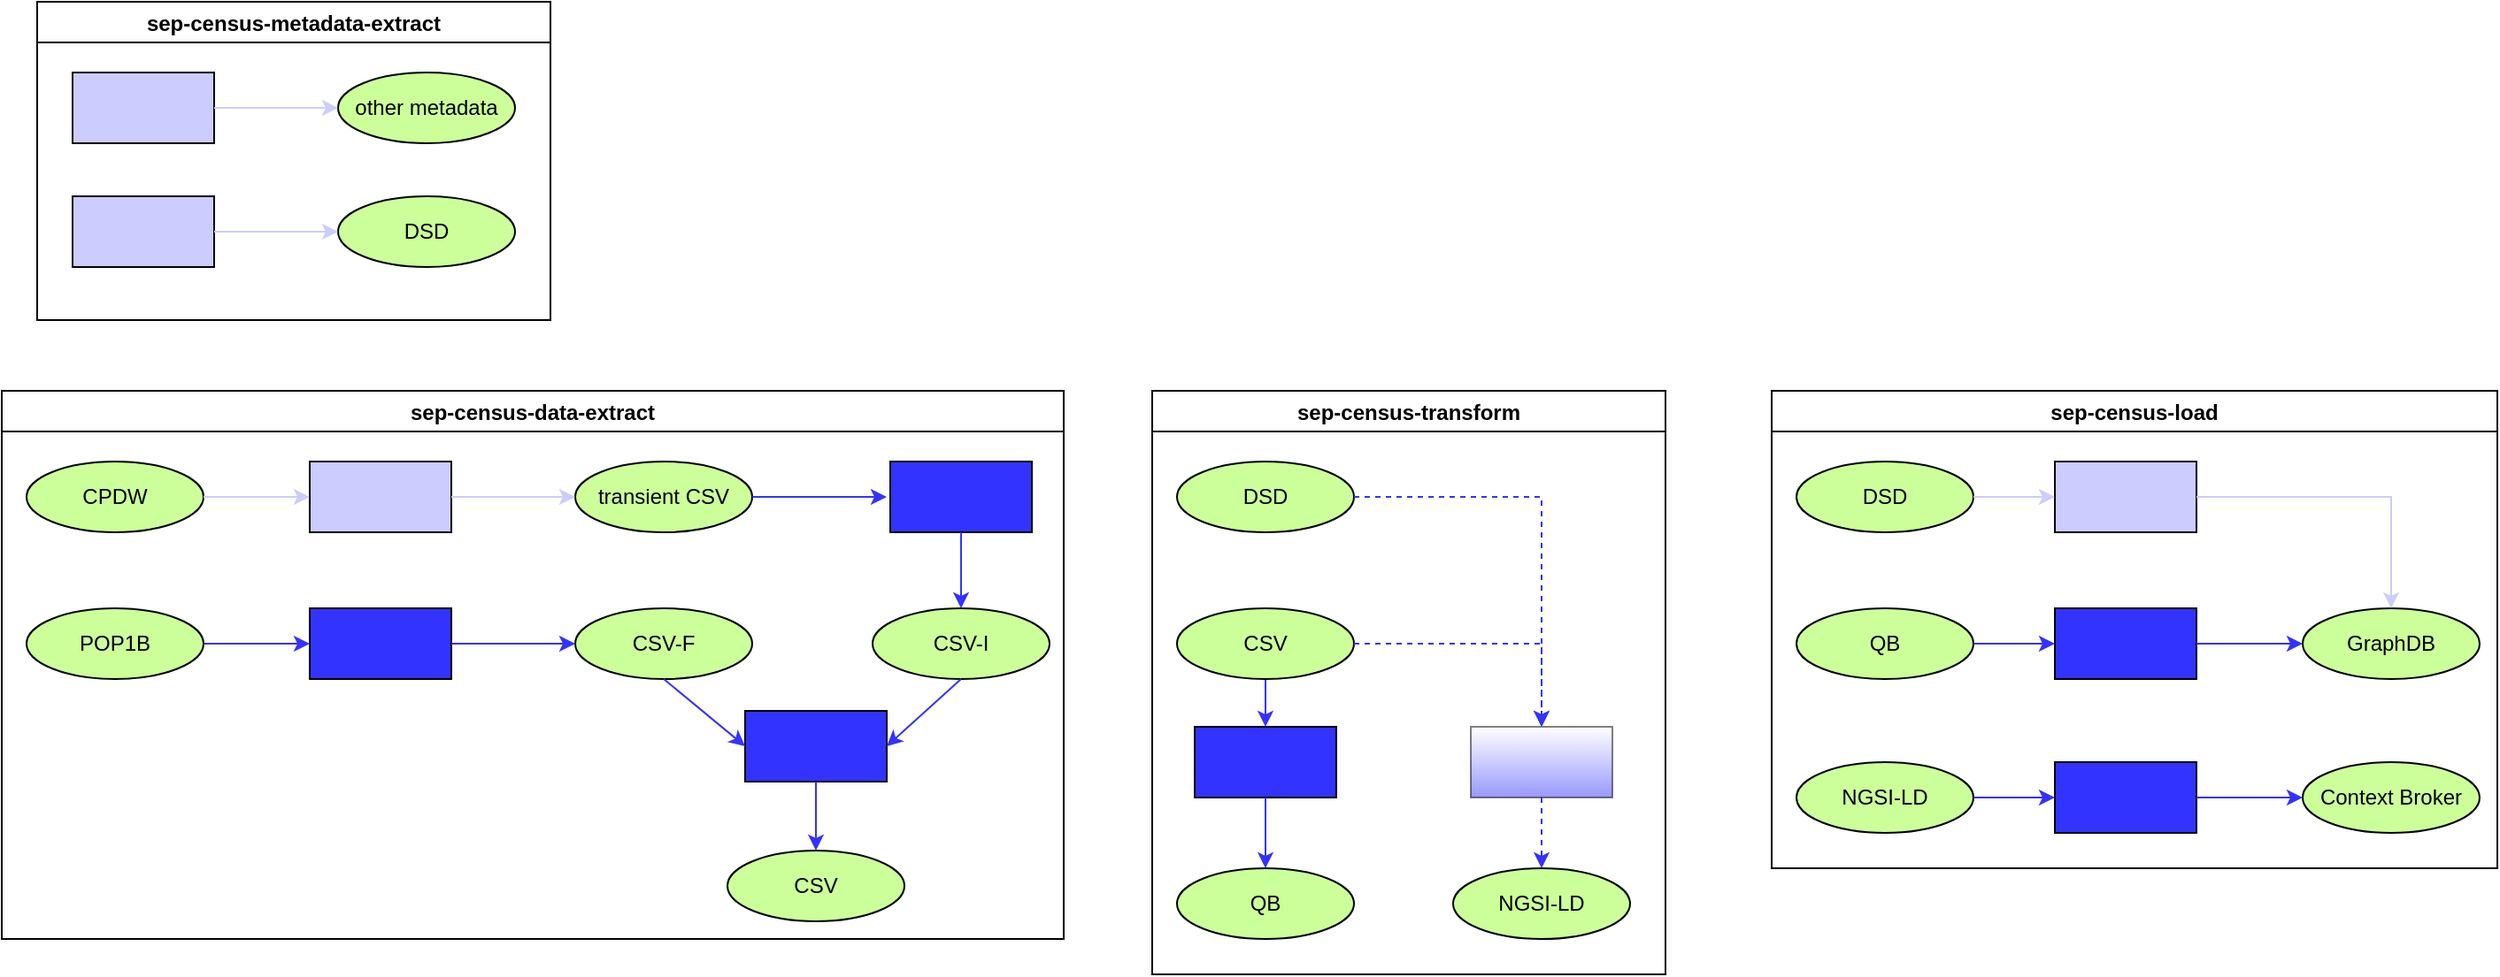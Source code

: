 <mxfile version="15.6.8" type="github">
  <diagram id="C5RBs43oDa-KdzZeNtuy" name="Page-1">
    <mxGraphModel dx="1422" dy="776" grid="1" gridSize="10" guides="1" tooltips="1" connect="1" arrows="1" fold="1" page="1" pageScale="1" pageWidth="827" pageHeight="1169" math="0" shadow="0">
      <root>
        <mxCell id="WIyWlLk6GJQsqaUBKTNV-0" />
        <mxCell id="WIyWlLk6GJQsqaUBKTNV-1" parent="WIyWlLk6GJQsqaUBKTNV-0" />
        <mxCell id="qQHiMvwfqEVsgReaYoB2-0" value="sep-census-metadata-extract" style="swimlane;" vertex="1" parent="WIyWlLk6GJQsqaUBKTNV-1">
          <mxGeometry x="70" y="60" width="290" height="180" as="geometry" />
        </mxCell>
        <mxCell id="qQHiMvwfqEVsgReaYoB2-2" value="" style="rounded=0;whiteSpace=wrap;html=1;fillColor=#CCCCFF;" vertex="1" parent="qQHiMvwfqEVsgReaYoB2-0">
          <mxGeometry x="20" y="40" width="80" height="40" as="geometry" />
        </mxCell>
        <mxCell id="qQHiMvwfqEVsgReaYoB2-3" value="other metadata" style="ellipse;whiteSpace=wrap;html=1;fillColor=#CCFF99;" vertex="1" parent="qQHiMvwfqEVsgReaYoB2-0">
          <mxGeometry x="170" y="40" width="100" height="40" as="geometry" />
        </mxCell>
        <mxCell id="qQHiMvwfqEVsgReaYoB2-4" value="" style="endArrow=classic;html=1;rounded=0;exitX=1;exitY=0.5;exitDx=0;exitDy=0;entryX=0;entryY=0.5;entryDx=0;entryDy=0;strokeColor=#CCCCFF;" edge="1" parent="qQHiMvwfqEVsgReaYoB2-0" source="qQHiMvwfqEVsgReaYoB2-2" target="qQHiMvwfqEVsgReaYoB2-3">
          <mxGeometry width="50" height="50" relative="1" as="geometry">
            <mxPoint x="320" y="360" as="sourcePoint" />
            <mxPoint x="370" y="310" as="targetPoint" />
          </mxGeometry>
        </mxCell>
        <mxCell id="qQHiMvwfqEVsgReaYoB2-5" value="" style="rounded=0;whiteSpace=wrap;html=1;fillColor=#CCCCFF;" vertex="1" parent="qQHiMvwfqEVsgReaYoB2-0">
          <mxGeometry x="20" y="110" width="80" height="40" as="geometry" />
        </mxCell>
        <mxCell id="qQHiMvwfqEVsgReaYoB2-6" value="DSD" style="ellipse;whiteSpace=wrap;html=1;fillColor=#CCFF99;" vertex="1" parent="qQHiMvwfqEVsgReaYoB2-0">
          <mxGeometry x="170" y="110" width="100" height="40" as="geometry" />
        </mxCell>
        <mxCell id="qQHiMvwfqEVsgReaYoB2-7" value="" style="endArrow=classic;html=1;rounded=0;exitX=1;exitY=0.5;exitDx=0;exitDy=0;entryX=0;entryY=0.5;entryDx=0;entryDy=0;strokeColor=#CCCCFF;" edge="1" parent="qQHiMvwfqEVsgReaYoB2-0" source="qQHiMvwfqEVsgReaYoB2-5" target="qQHiMvwfqEVsgReaYoB2-6">
          <mxGeometry width="50" height="50" relative="1" as="geometry">
            <mxPoint x="250" y="370" as="sourcePoint" />
            <mxPoint x="300" y="320" as="targetPoint" />
          </mxGeometry>
        </mxCell>
        <mxCell id="qQHiMvwfqEVsgReaYoB2-8" value="sep-census-data-extract" style="swimlane;" vertex="1" parent="WIyWlLk6GJQsqaUBKTNV-1">
          <mxGeometry x="50" y="280" width="600" height="310" as="geometry" />
        </mxCell>
        <mxCell id="qQHiMvwfqEVsgReaYoB2-9" value="" style="rounded=0;whiteSpace=wrap;html=1;fillColor=#CCCCFF;" vertex="1" parent="qQHiMvwfqEVsgReaYoB2-8">
          <mxGeometry x="174" y="40" width="80" height="40" as="geometry" />
        </mxCell>
        <mxCell id="qQHiMvwfqEVsgReaYoB2-10" value="transient CSV" style="ellipse;whiteSpace=wrap;html=1;fillColor=#CCFF99;" vertex="1" parent="qQHiMvwfqEVsgReaYoB2-8">
          <mxGeometry x="324" y="40" width="100" height="40" as="geometry" />
        </mxCell>
        <mxCell id="qQHiMvwfqEVsgReaYoB2-11" value="" style="endArrow=classic;html=1;rounded=0;exitX=1;exitY=0.5;exitDx=0;exitDy=0;entryX=0;entryY=0.5;entryDx=0;entryDy=0;strokeColor=#CCCCFF;" edge="1" parent="qQHiMvwfqEVsgReaYoB2-8" source="qQHiMvwfqEVsgReaYoB2-9" target="qQHiMvwfqEVsgReaYoB2-10">
          <mxGeometry width="50" height="50" relative="1" as="geometry">
            <mxPoint x="474" y="360" as="sourcePoint" />
            <mxPoint x="524" y="310" as="targetPoint" />
          </mxGeometry>
        </mxCell>
        <mxCell id="qQHiMvwfqEVsgReaYoB2-20" value="" style="edgeStyle=orthogonalEdgeStyle;rounded=0;orthogonalLoop=1;jettySize=auto;html=1;strokeColor=#3333FF;exitX=1;exitY=0.5;exitDx=0;exitDy=0;entryX=0;entryY=0.5;entryDx=0;entryDy=0;" edge="1" parent="qQHiMvwfqEVsgReaYoB2-8" source="qQHiMvwfqEVsgReaYoB2-19" target="qQHiMvwfqEVsgReaYoB2-12">
          <mxGeometry relative="1" as="geometry">
            <mxPoint x="170" y="143" as="targetPoint" />
          </mxGeometry>
        </mxCell>
        <mxCell id="qQHiMvwfqEVsgReaYoB2-12" value="" style="rounded=0;whiteSpace=wrap;html=1;fillColor=#3333FF;" vertex="1" parent="qQHiMvwfqEVsgReaYoB2-8">
          <mxGeometry x="174" y="123" width="80" height="40" as="geometry" />
        </mxCell>
        <mxCell id="qQHiMvwfqEVsgReaYoB2-13" value="CSV-F" style="ellipse;whiteSpace=wrap;html=1;fillColor=#CCFF99;" vertex="1" parent="qQHiMvwfqEVsgReaYoB2-8">
          <mxGeometry x="324" y="123" width="100" height="40" as="geometry" />
        </mxCell>
        <mxCell id="qQHiMvwfqEVsgReaYoB2-14" value="" style="endArrow=classic;html=1;rounded=0;exitX=1;exitY=0.5;exitDx=0;exitDy=0;entryX=0;entryY=0.5;entryDx=0;entryDy=0;strokeColor=#3333FF;" edge="1" parent="qQHiMvwfqEVsgReaYoB2-8" source="qQHiMvwfqEVsgReaYoB2-12" target="qQHiMvwfqEVsgReaYoB2-13">
          <mxGeometry width="50" height="50" relative="1" as="geometry">
            <mxPoint x="404" y="383" as="sourcePoint" />
            <mxPoint x="454" y="333" as="targetPoint" />
          </mxGeometry>
        </mxCell>
        <mxCell id="qQHiMvwfqEVsgReaYoB2-15" value="CPDW" style="ellipse;whiteSpace=wrap;html=1;fillColor=#CCFF99;" vertex="1" parent="qQHiMvwfqEVsgReaYoB2-8">
          <mxGeometry x="14" y="40" width="100" height="40" as="geometry" />
        </mxCell>
        <mxCell id="qQHiMvwfqEVsgReaYoB2-17" value="" style="endArrow=classic;html=1;rounded=0;exitX=1;exitY=0.5;exitDx=0;exitDy=0;entryX=0;entryY=0.5;entryDx=0;entryDy=0;strokeColor=#CCCCFF;" edge="1" parent="qQHiMvwfqEVsgReaYoB2-8" source="qQHiMvwfqEVsgReaYoB2-15" target="qQHiMvwfqEVsgReaYoB2-9">
          <mxGeometry width="50" height="50" relative="1" as="geometry">
            <mxPoint x="264" y="70" as="sourcePoint" />
            <mxPoint x="334" y="70" as="targetPoint" />
          </mxGeometry>
        </mxCell>
        <mxCell id="qQHiMvwfqEVsgReaYoB2-19" value="POP1B" style="ellipse;whiteSpace=wrap;html=1;fillColor=#CCFF99;" vertex="1" parent="qQHiMvwfqEVsgReaYoB2-8">
          <mxGeometry x="14" y="123" width="100" height="40" as="geometry" />
        </mxCell>
        <mxCell id="qQHiMvwfqEVsgReaYoB2-22" value="CSV-I" style="ellipse;whiteSpace=wrap;html=1;fillColor=#CCFF99;" vertex="1" parent="qQHiMvwfqEVsgReaYoB2-8">
          <mxGeometry x="492" y="123" width="100" height="40" as="geometry" />
        </mxCell>
        <mxCell id="qQHiMvwfqEVsgReaYoB2-21" value="" style="rounded=0;whiteSpace=wrap;html=1;fillColor=#3333FF;" vertex="1" parent="qQHiMvwfqEVsgReaYoB2-8">
          <mxGeometry x="502" y="40" width="80" height="40" as="geometry" />
        </mxCell>
        <mxCell id="qQHiMvwfqEVsgReaYoB2-23" value="" style="endArrow=classic;html=1;rounded=0;exitX=0.5;exitY=1;exitDx=0;exitDy=0;strokeColor=#3333FF;" edge="1" parent="qQHiMvwfqEVsgReaYoB2-8" source="qQHiMvwfqEVsgReaYoB2-21" target="qQHiMvwfqEVsgReaYoB2-22">
          <mxGeometry width="50" height="50" relative="1" as="geometry">
            <mxPoint x="264" y="153" as="sourcePoint" />
            <mxPoint x="334" y="153" as="targetPoint" />
          </mxGeometry>
        </mxCell>
        <mxCell id="qQHiMvwfqEVsgReaYoB2-25" value="" style="rounded=0;whiteSpace=wrap;html=1;fillColor=#3333FF;" vertex="1" parent="qQHiMvwfqEVsgReaYoB2-8">
          <mxGeometry x="420" y="181" width="80" height="40" as="geometry" />
        </mxCell>
        <mxCell id="qQHiMvwfqEVsgReaYoB2-28" value="" style="endArrow=classic;html=1;rounded=0;strokeColor=#3333FF;entryX=0;entryY=0.5;entryDx=0;entryDy=0;exitX=0.5;exitY=1;exitDx=0;exitDy=0;" edge="1" parent="qQHiMvwfqEVsgReaYoB2-8" source="qQHiMvwfqEVsgReaYoB2-13" target="qQHiMvwfqEVsgReaYoB2-25">
          <mxGeometry width="50" height="50" relative="1" as="geometry">
            <mxPoint x="370" y="170" as="sourcePoint" />
            <mxPoint x="390" y="90" as="targetPoint" />
          </mxGeometry>
        </mxCell>
        <mxCell id="qQHiMvwfqEVsgReaYoB2-30" value="" style="endArrow=classic;html=1;rounded=0;strokeColor=#3333FF;entryX=1;entryY=0.5;entryDx=0;entryDy=0;exitX=0.5;exitY=1;exitDx=0;exitDy=0;" edge="1" parent="qQHiMvwfqEVsgReaYoB2-8" source="qQHiMvwfqEVsgReaYoB2-22" target="qQHiMvwfqEVsgReaYoB2-25">
          <mxGeometry width="50" height="50" relative="1" as="geometry">
            <mxPoint x="550" y="180" as="sourcePoint" />
            <mxPoint x="390" y="90" as="targetPoint" />
          </mxGeometry>
        </mxCell>
        <mxCell id="qQHiMvwfqEVsgReaYoB2-31" value="CSV" style="ellipse;whiteSpace=wrap;html=1;fillColor=#CCFF99;" vertex="1" parent="qQHiMvwfqEVsgReaYoB2-8">
          <mxGeometry x="410" y="260" width="100" height="40" as="geometry" />
        </mxCell>
        <mxCell id="qQHiMvwfqEVsgReaYoB2-32" value="" style="endArrow=classic;html=1;rounded=0;exitX=0.5;exitY=1;exitDx=0;exitDy=0;entryX=0.5;entryY=0;entryDx=0;entryDy=0;strokeColor=#3333FF;" edge="1" parent="qQHiMvwfqEVsgReaYoB2-8" source="qQHiMvwfqEVsgReaYoB2-25" target="qQHiMvwfqEVsgReaYoB2-31">
          <mxGeometry width="50" height="50" relative="1" as="geometry">
            <mxPoint x="264" y="153" as="sourcePoint" />
            <mxPoint x="334" y="153" as="targetPoint" />
          </mxGeometry>
        </mxCell>
        <mxCell id="qQHiMvwfqEVsgReaYoB2-24" value="" style="endArrow=classic;html=1;rounded=0;exitX=1;exitY=0.5;exitDx=0;exitDy=0;strokeColor=#3333FF;" edge="1" parent="WIyWlLk6GJQsqaUBKTNV-1" source="qQHiMvwfqEVsgReaYoB2-10">
          <mxGeometry width="50" height="50" relative="1" as="geometry">
            <mxPoint x="324" y="443" as="sourcePoint" />
            <mxPoint x="550" y="340" as="targetPoint" />
          </mxGeometry>
        </mxCell>
        <mxCell id="qQHiMvwfqEVsgReaYoB2-53" value="sep-census-transform" style="swimlane;" vertex="1" parent="WIyWlLk6GJQsqaUBKTNV-1">
          <mxGeometry x="700" y="280" width="290" height="330" as="geometry" />
        </mxCell>
        <mxCell id="qQHiMvwfqEVsgReaYoB2-57" value="" style="edgeStyle=orthogonalEdgeStyle;rounded=0;orthogonalLoop=1;jettySize=auto;html=1;strokeColor=#3333FF;exitX=0.5;exitY=1;exitDx=0;exitDy=0;entryX=0.5;entryY=0;entryDx=0;entryDy=0;" edge="1" parent="qQHiMvwfqEVsgReaYoB2-53" source="qQHiMvwfqEVsgReaYoB2-63" target="qQHiMvwfqEVsgReaYoB2-58">
          <mxGeometry relative="1" as="geometry">
            <mxPoint x="170" y="143" as="targetPoint" />
          </mxGeometry>
        </mxCell>
        <mxCell id="qQHiMvwfqEVsgReaYoB2-58" value="" style="rounded=0;whiteSpace=wrap;html=1;fillColor=#3333FF;" vertex="1" parent="qQHiMvwfqEVsgReaYoB2-53">
          <mxGeometry x="24" y="190" width="80" height="40" as="geometry" />
        </mxCell>
        <mxCell id="qQHiMvwfqEVsgReaYoB2-61" value="DSD" style="ellipse;whiteSpace=wrap;html=1;fillColor=#CCFF99;" vertex="1" parent="qQHiMvwfqEVsgReaYoB2-53">
          <mxGeometry x="14" y="40" width="100" height="40" as="geometry" />
        </mxCell>
        <mxCell id="qQHiMvwfqEVsgReaYoB2-63" value="CSV" style="ellipse;whiteSpace=wrap;html=1;fillColor=#CCFF99;" vertex="1" parent="qQHiMvwfqEVsgReaYoB2-53">
          <mxGeometry x="14" y="123" width="100" height="40" as="geometry" />
        </mxCell>
        <mxCell id="qQHiMvwfqEVsgReaYoB2-73" value="QB" style="ellipse;whiteSpace=wrap;html=1;fillColor=#CCFF99;" vertex="1" parent="qQHiMvwfqEVsgReaYoB2-53">
          <mxGeometry x="14" y="270" width="100" height="40" as="geometry" />
        </mxCell>
        <mxCell id="qQHiMvwfqEVsgReaYoB2-74" value="" style="edgeStyle=orthogonalEdgeStyle;rounded=0;orthogonalLoop=1;jettySize=auto;html=1;strokeColor=#3333FF;exitX=0.5;exitY=1;exitDx=0;exitDy=0;entryX=0.5;entryY=0;entryDx=0;entryDy=0;" edge="1" parent="qQHiMvwfqEVsgReaYoB2-53" source="qQHiMvwfqEVsgReaYoB2-58" target="qQHiMvwfqEVsgReaYoB2-73">
          <mxGeometry relative="1" as="geometry">
            <mxPoint x="74" y="200" as="targetPoint" />
            <mxPoint x="74" y="173" as="sourcePoint" />
          </mxGeometry>
        </mxCell>
        <mxCell id="qQHiMvwfqEVsgReaYoB2-75" value="" style="rounded=0;whiteSpace=wrap;html=1;fillColor=#3333FF;gradientColor=#ffffff;gradientDirection=north;opacity=50;" vertex="1" parent="qQHiMvwfqEVsgReaYoB2-53">
          <mxGeometry x="180" y="190" width="80" height="40" as="geometry" />
        </mxCell>
        <mxCell id="qQHiMvwfqEVsgReaYoB2-76" value="NGSI-LD" style="ellipse;whiteSpace=wrap;html=1;fillColor=#CCFF99;" vertex="1" parent="qQHiMvwfqEVsgReaYoB2-53">
          <mxGeometry x="170" y="270" width="100" height="40" as="geometry" />
        </mxCell>
        <mxCell id="qQHiMvwfqEVsgReaYoB2-77" value="" style="edgeStyle=orthogonalEdgeStyle;rounded=0;orthogonalLoop=1;jettySize=auto;html=1;strokeColor=#3333FF;exitX=0.5;exitY=1;exitDx=0;exitDy=0;entryX=0.5;entryY=0;entryDx=0;entryDy=0;dashed=1;" edge="1" parent="qQHiMvwfqEVsgReaYoB2-53" source="qQHiMvwfqEVsgReaYoB2-75" target="qQHiMvwfqEVsgReaYoB2-76">
          <mxGeometry relative="1" as="geometry">
            <mxPoint x="74" y="280" as="targetPoint" />
            <mxPoint x="74" y="240" as="sourcePoint" />
          </mxGeometry>
        </mxCell>
        <mxCell id="qQHiMvwfqEVsgReaYoB2-78" value="" style="edgeStyle=orthogonalEdgeStyle;rounded=0;orthogonalLoop=1;jettySize=auto;html=1;strokeColor=#3333FF;exitX=1;exitY=0.5;exitDx=0;exitDy=0;entryX=0.5;entryY=0;entryDx=0;entryDy=0;dashed=1;" edge="1" parent="qQHiMvwfqEVsgReaYoB2-53" source="qQHiMvwfqEVsgReaYoB2-61" target="qQHiMvwfqEVsgReaYoB2-75">
          <mxGeometry relative="1" as="geometry">
            <mxPoint x="230" y="280" as="targetPoint" />
            <mxPoint x="230" y="240" as="sourcePoint" />
          </mxGeometry>
        </mxCell>
        <mxCell id="qQHiMvwfqEVsgReaYoB2-79" value="" style="edgeStyle=orthogonalEdgeStyle;rounded=0;orthogonalLoop=1;jettySize=auto;html=1;strokeColor=#3333FF;exitX=1;exitY=0.5;exitDx=0;exitDy=0;entryX=0.5;entryY=0;entryDx=0;entryDy=0;dashed=1;" edge="1" parent="qQHiMvwfqEVsgReaYoB2-53" source="qQHiMvwfqEVsgReaYoB2-63" target="qQHiMvwfqEVsgReaYoB2-75">
          <mxGeometry relative="1" as="geometry">
            <mxPoint x="240" y="290" as="targetPoint" />
            <mxPoint x="240" y="250" as="sourcePoint" />
          </mxGeometry>
        </mxCell>
        <mxCell id="qQHiMvwfqEVsgReaYoB2-80" value="sep-census-load" style="swimlane;" vertex="1" parent="WIyWlLk6GJQsqaUBKTNV-1">
          <mxGeometry x="1050" y="280" width="410" height="270" as="geometry" />
        </mxCell>
        <mxCell id="qQHiMvwfqEVsgReaYoB2-82" value="" style="rounded=0;whiteSpace=wrap;html=1;fillColor=#3333FF;" vertex="1" parent="qQHiMvwfqEVsgReaYoB2-80">
          <mxGeometry x="160" y="123" width="80" height="40" as="geometry" />
        </mxCell>
        <mxCell id="qQHiMvwfqEVsgReaYoB2-83" value="DSD" style="ellipse;whiteSpace=wrap;html=1;fillColor=#CCFF99;" vertex="1" parent="qQHiMvwfqEVsgReaYoB2-80">
          <mxGeometry x="14" y="40" width="100" height="40" as="geometry" />
        </mxCell>
        <mxCell id="qQHiMvwfqEVsgReaYoB2-84" value="QB" style="ellipse;whiteSpace=wrap;html=1;fillColor=#CCFF99;" vertex="1" parent="qQHiMvwfqEVsgReaYoB2-80">
          <mxGeometry x="14" y="123" width="100" height="40" as="geometry" />
        </mxCell>
        <mxCell id="qQHiMvwfqEVsgReaYoB2-85" value="NGSI-LD" style="ellipse;whiteSpace=wrap;html=1;fillColor=#CCFF99;" vertex="1" parent="qQHiMvwfqEVsgReaYoB2-80">
          <mxGeometry x="14" y="210" width="100" height="40" as="geometry" />
        </mxCell>
        <mxCell id="qQHiMvwfqEVsgReaYoB2-86" value="" style="edgeStyle=orthogonalEdgeStyle;rounded=0;orthogonalLoop=1;jettySize=auto;html=1;strokeColor=#3333FF;exitX=1;exitY=0.5;exitDx=0;exitDy=0;entryX=0;entryY=0.5;entryDx=0;entryDy=0;" edge="1" parent="qQHiMvwfqEVsgReaYoB2-80" source="qQHiMvwfqEVsgReaYoB2-84" target="qQHiMvwfqEVsgReaYoB2-82">
          <mxGeometry relative="1" as="geometry">
            <mxPoint x="74" y="200" as="targetPoint" />
            <mxPoint x="74" y="173" as="sourcePoint" />
          </mxGeometry>
        </mxCell>
        <mxCell id="qQHiMvwfqEVsgReaYoB2-88" value="GraphDB" style="ellipse;whiteSpace=wrap;html=1;fillColor=#CCFF99;" vertex="1" parent="qQHiMvwfqEVsgReaYoB2-80">
          <mxGeometry x="300" y="123" width="100" height="40" as="geometry" />
        </mxCell>
        <mxCell id="qQHiMvwfqEVsgReaYoB2-93" value="" style="rounded=0;whiteSpace=wrap;html=1;fillColor=#CCCCFF;" vertex="1" parent="qQHiMvwfqEVsgReaYoB2-80">
          <mxGeometry x="160" y="40" width="80" height="40" as="geometry" />
        </mxCell>
        <mxCell id="qQHiMvwfqEVsgReaYoB2-94" value="" style="endArrow=classic;html=1;rounded=0;exitX=1;exitY=0.5;exitDx=0;exitDy=0;strokeColor=#CCCCFF;" edge="1" parent="qQHiMvwfqEVsgReaYoB2-80" source="qQHiMvwfqEVsgReaYoB2-83">
          <mxGeometry width="50" height="50" relative="1" as="geometry">
            <mxPoint x="121" y="59.5" as="sourcePoint" />
            <mxPoint x="160" y="60" as="targetPoint" />
          </mxGeometry>
        </mxCell>
        <mxCell id="qQHiMvwfqEVsgReaYoB2-97" value="" style="endArrow=classic;html=1;rounded=0;exitX=1;exitY=0.5;exitDx=0;exitDy=0;strokeColor=#CCCCFF;edgeStyle=orthogonalEdgeStyle;entryX=0.5;entryY=0;entryDx=0;entryDy=0;" edge="1" parent="qQHiMvwfqEVsgReaYoB2-80" source="qQHiMvwfqEVsgReaYoB2-93" target="qQHiMvwfqEVsgReaYoB2-88">
          <mxGeometry width="50" height="50" relative="1" as="geometry">
            <mxPoint x="124" y="70" as="sourcePoint" />
            <mxPoint x="340" y="120" as="targetPoint" />
          </mxGeometry>
        </mxCell>
        <mxCell id="qQHiMvwfqEVsgReaYoB2-98" value="" style="edgeStyle=orthogonalEdgeStyle;rounded=0;orthogonalLoop=1;jettySize=auto;html=1;strokeColor=#3333FF;exitX=1;exitY=0.5;exitDx=0;exitDy=0;entryX=0;entryY=0.5;entryDx=0;entryDy=0;" edge="1" parent="qQHiMvwfqEVsgReaYoB2-80" source="qQHiMvwfqEVsgReaYoB2-82" target="qQHiMvwfqEVsgReaYoB2-88">
          <mxGeometry relative="1" as="geometry">
            <mxPoint x="170" y="153" as="targetPoint" />
            <mxPoint x="124" y="153" as="sourcePoint" />
          </mxGeometry>
        </mxCell>
        <mxCell id="qQHiMvwfqEVsgReaYoB2-99" value="Context Broker" style="ellipse;whiteSpace=wrap;html=1;fillColor=#CCFF99;" vertex="1" parent="qQHiMvwfqEVsgReaYoB2-80">
          <mxGeometry x="300" y="210" width="100" height="40" as="geometry" />
        </mxCell>
        <mxCell id="qQHiMvwfqEVsgReaYoB2-100" value="" style="rounded=0;whiteSpace=wrap;html=1;fillColor=#3333FF;" vertex="1" parent="qQHiMvwfqEVsgReaYoB2-80">
          <mxGeometry x="160" y="210" width="80" height="40" as="geometry" />
        </mxCell>
        <mxCell id="qQHiMvwfqEVsgReaYoB2-101" value="" style="edgeStyle=orthogonalEdgeStyle;rounded=0;orthogonalLoop=1;jettySize=auto;html=1;strokeColor=#3333FF;exitX=1;exitY=0.5;exitDx=0;exitDy=0;entryX=0;entryY=0.5;entryDx=0;entryDy=0;" edge="1" parent="qQHiMvwfqEVsgReaYoB2-80" source="qQHiMvwfqEVsgReaYoB2-85" target="qQHiMvwfqEVsgReaYoB2-100">
          <mxGeometry relative="1" as="geometry">
            <mxPoint x="170" y="153" as="targetPoint" />
            <mxPoint x="124" y="153" as="sourcePoint" />
          </mxGeometry>
        </mxCell>
        <mxCell id="qQHiMvwfqEVsgReaYoB2-102" value="" style="edgeStyle=orthogonalEdgeStyle;rounded=0;orthogonalLoop=1;jettySize=auto;html=1;strokeColor=#3333FF;exitX=1;exitY=0.5;exitDx=0;exitDy=0;entryX=0;entryY=0.5;entryDx=0;entryDy=0;exitPerimeter=0;" edge="1" parent="qQHiMvwfqEVsgReaYoB2-80" source="qQHiMvwfqEVsgReaYoB2-100" target="qQHiMvwfqEVsgReaYoB2-99">
          <mxGeometry relative="1" as="geometry">
            <mxPoint x="310" y="153" as="targetPoint" />
            <mxPoint x="250" y="153" as="sourcePoint" />
          </mxGeometry>
        </mxCell>
      </root>
    </mxGraphModel>
  </diagram>
</mxfile>
